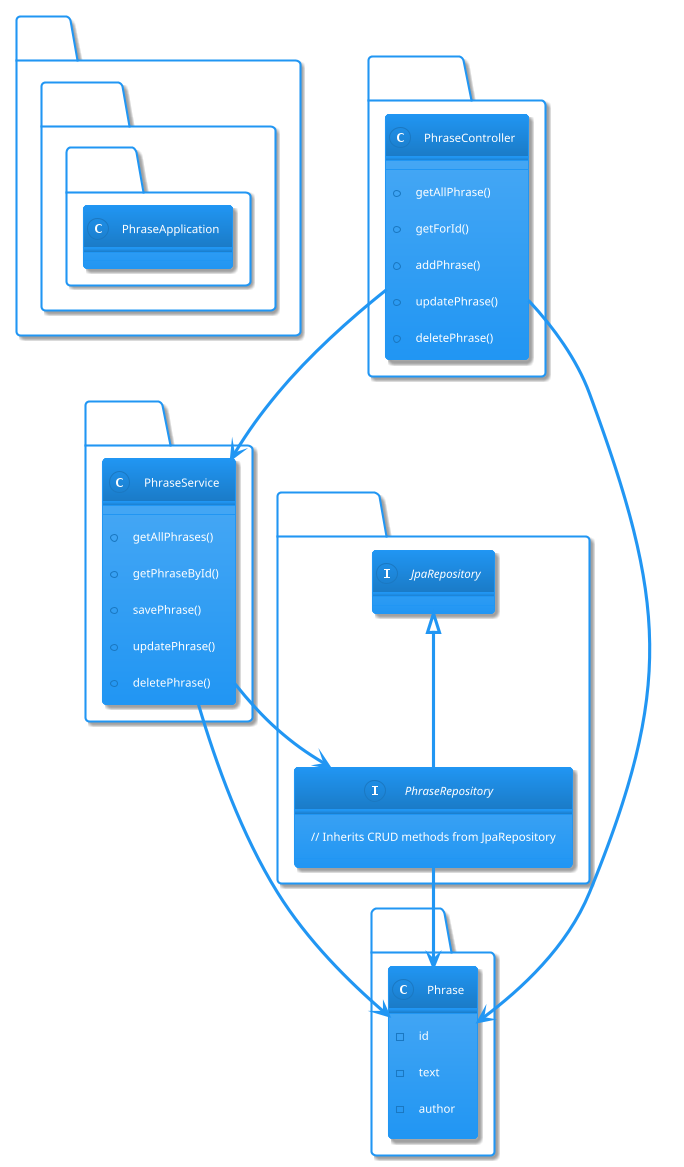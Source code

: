 @startuml
!theme materia

package "com.example.phrase" {
  class PhraseApplication
}

package "controllers" {
  class PhraseController {
    + getAllPhrase()
    + getForId()
    + addPhrase()
    + updatePhrase()
    + deletePhrase()
  }
}

package "services" {
  class PhraseService {
    + getAllPhrases()
    + getPhraseById()
    + savePhrase()
    + updatePhrase()
    + deletePhrase()
  }
}

package "repositories" {
  interface PhraseRepository extends JpaRepository<Phrase, Long> {
    // Inherits CRUD methods from JpaRepository
  }
}
package "models" {
  class Phrase {
    - id
    - text
    - author
  }
}

' Relaciones entre clases
PhraseController --> PhraseService
PhraseService --> PhraseRepository
PhraseRepository --> Phrase
PhraseController --> Phrase
PhraseService --> Phrase

@enduml

